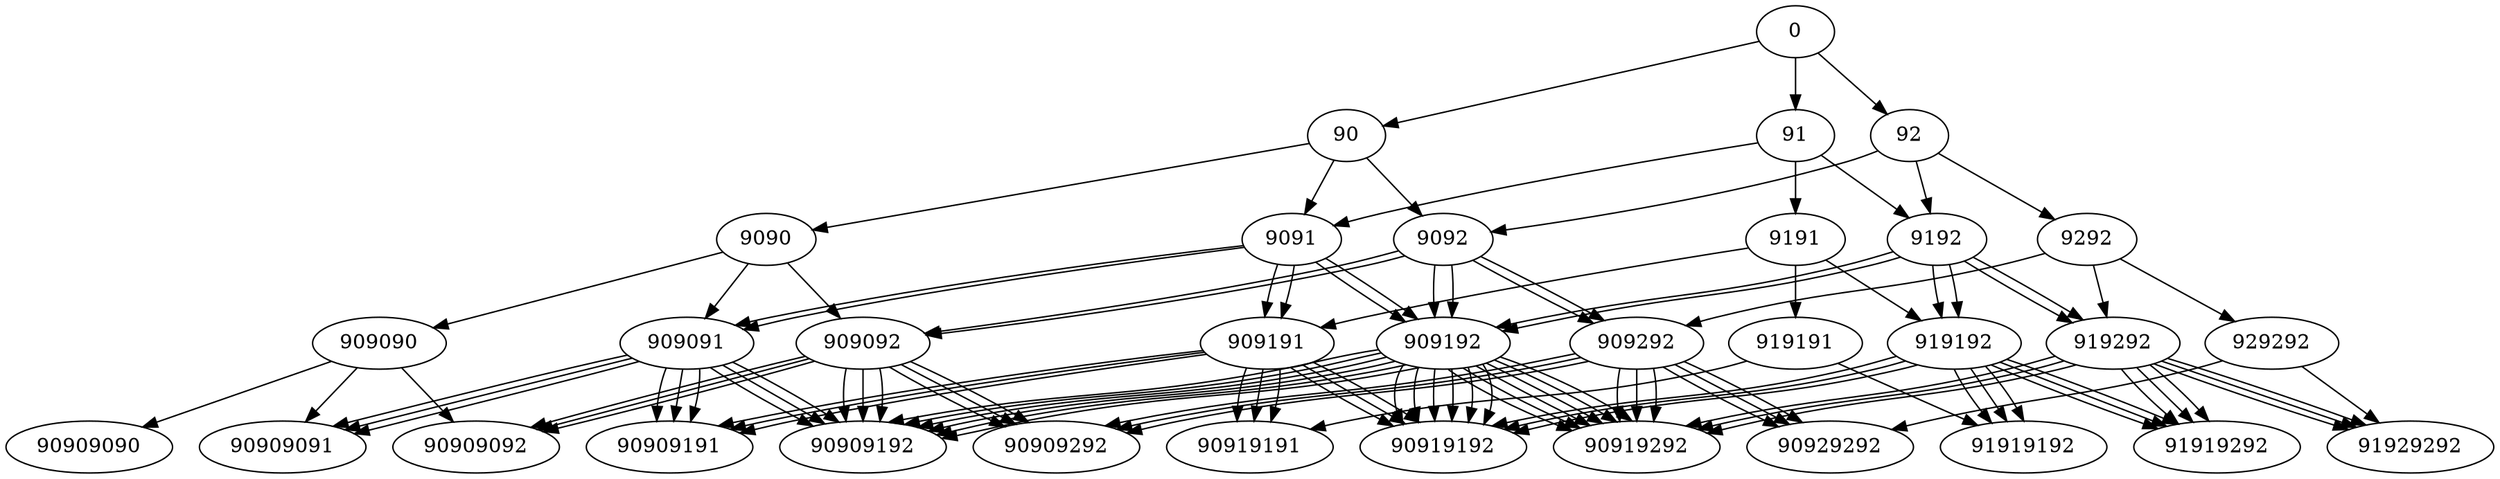 digraph {
0;
0 -> 90;
0 -> 91;
0 -> 92;
90 -> 9090;
90 -> 9091;
90 -> 9092;
91 -> 9091;
91 -> 9191;
91 -> 9192;
92 -> 9092;
92 -> 9192;
92 -> 9292;
9090 -> 909090;
9090 -> 909091;
9090 -> 909092;
9091 -> 909091;
9091 -> 909191;
9091 -> 909192;
9092 -> 909092;
9092 -> 909192;
9092 -> 909292;
9091 -> 909091;
9091 -> 909191;
9091 -> 909192;
9191 -> 909191;
9191 -> 919191;
9191 -> 919192;
9192 -> 909192;
9192 -> 919192;
9192 -> 919292;
9092 -> 909092;
9092 -> 909192;
9092 -> 909292;
9192 -> 909192;
9192 -> 919192;
9192 -> 919292;
9292 -> 909292;
9292 -> 919292;
9292 -> 929292;
909090 -> 90909090;
909090 -> 90909091;
909090 -> 90909092;
909091 -> 90909091;
909091 -> 90909191;
909091 -> 90909192;
909092 -> 90909092;
909092 -> 90909192;
909092 -> 90909292;
909091 -> 90909091;
909091 -> 90909191;
909091 -> 90909192;
909191 -> 90909191;
909191 -> 90919191;
909191 -> 90919192;
909192 -> 90909192;
909192 -> 90919192;
909192 -> 90919292;
909092 -> 90909092;
909092 -> 90909192;
909092 -> 90909292;
909192 -> 90909192;
909192 -> 90919192;
909192 -> 90919292;
909292 -> 90909292;
909292 -> 90919292;
909292 -> 90929292;
909091 -> 90909091;
909091 -> 90909191;
909091 -> 90909192;
909191 -> 90909191;
909191 -> 90919191;
909191 -> 90919192;
909192 -> 90909192;
909192 -> 90919192;
909192 -> 90919292;
909191 -> 90909191;
909191 -> 90919191;
909191 -> 90919192;
919191 -> 90919191;
919191 -> 91919192;
919192 -> 90919192;
919192 -> 91919192;
919192 -> 91919292;
909192 -> 90909192;
909192 -> 90919192;
909192 -> 90919292;
919192 -> 90919192;
919192 -> 91919192;
919192 -> 91919292;
919292 -> 90919292;
919292 -> 91919292;
919292 -> 91929292;
909092 -> 90909092;
909092 -> 90909192;
909092 -> 90909292;
909192 -> 90909192;
909192 -> 90919192;
909192 -> 90919292;
909292 -> 90909292;
909292 -> 90919292;
909292 -> 90929292;
909192 -> 90909192;
909192 -> 90919192;
909192 -> 90919292;
919192 -> 90919192;
919192 -> 91919192;
919192 -> 91919292;
919292 -> 90919292;
919292 -> 91919292;
919292 -> 91929292;
909292 -> 90909292;
909292 -> 90919292;
909292 -> 90929292;
919292 -> 90919292;
919292 -> 91919292;
919292 -> 91929292;
929292 -> 90929292;
929292 -> 91929292;
}